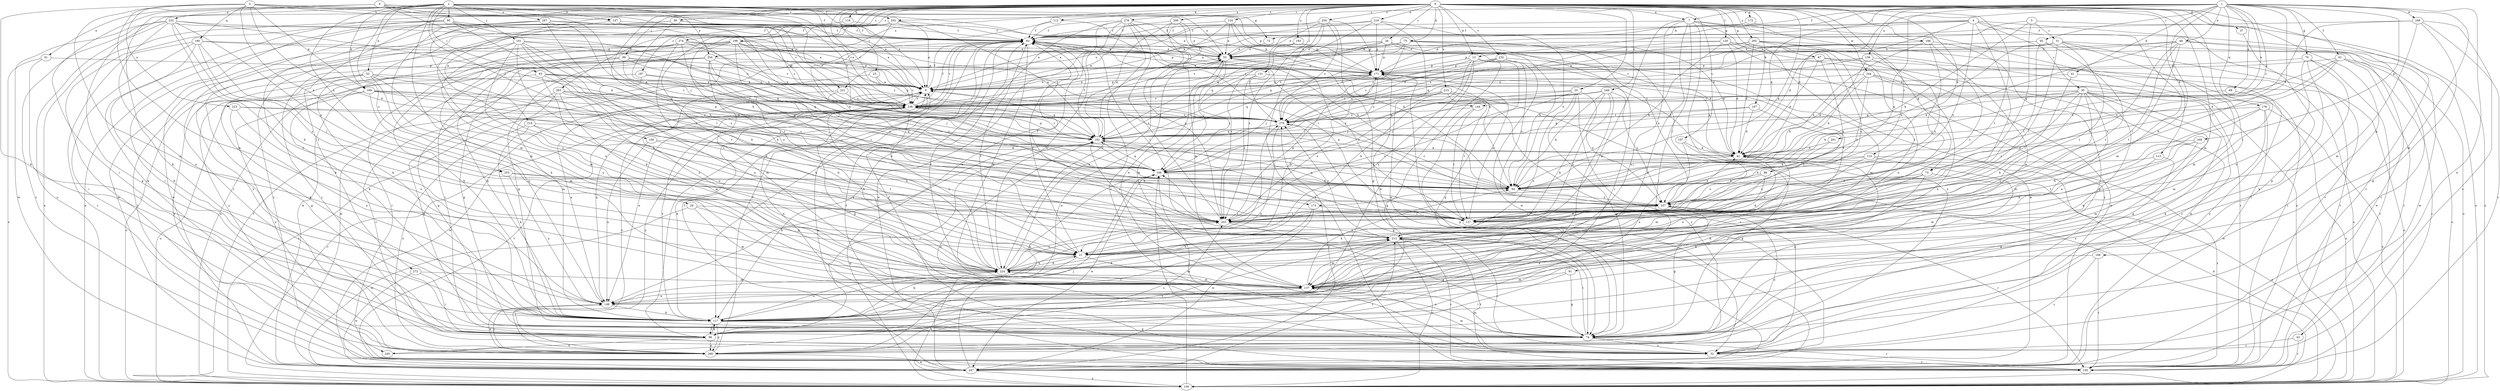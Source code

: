 strict digraph  {
0;
1;
2;
3;
4;
5;
6;
7;
9;
13;
21;
23;
25;
26;
29;
30;
31;
32;
37;
41;
42;
43;
49;
51;
52;
53;
59;
61;
63;
67;
69;
70;
72;
73;
74;
75;
84;
86;
91;
92;
93;
95;
96;
99;
100;
101;
106;
107;
112;
113;
115;
116;
117;
120;
121;
124;
127;
137;
139;
144;
147;
148;
159;
166;
168;
169;
171;
172;
173;
176;
180;
182;
186;
187;
192;
193;
197;
198;
201;
202;
203;
206;
213;
215;
216;
219;
221;
222;
223;
224;
232;
236;
240;
244;
246;
247;
248;
254;
255;
257;
259;
263;
265;
267;
268;
272;
274;
278;
279;
0 -> 7  [label=a];
0 -> 13  [label=b];
0 -> 23  [label=c];
0 -> 25  [label=c];
0 -> 26  [label=c];
0 -> 37  [label=d];
0 -> 59  [label=f];
0 -> 67  [label=g];
0 -> 75  [label=h];
0 -> 84  [label=h];
0 -> 86  [label=i];
0 -> 91  [label=i];
0 -> 99  [label=j];
0 -> 107  [label=k];
0 -> 112  [label=k];
0 -> 113  [label=k];
0 -> 115  [label=k];
0 -> 116  [label=k];
0 -> 120  [label=l];
0 -> 121  [label=l];
0 -> 124  [label=l];
0 -> 137  [label=m];
0 -> 159  [label=o];
0 -> 166  [label=p];
0 -> 172  [label=q];
0 -> 173  [label=q];
0 -> 186  [label=r];
0 -> 187  [label=r];
0 -> 192  [label=r];
0 -> 193  [label=s];
0 -> 197  [label=s];
0 -> 198  [label=s];
0 -> 206  [label=t];
0 -> 213  [label=t];
0 -> 215  [label=u];
0 -> 216  [label=u];
0 -> 219  [label=u];
0 -> 232  [label=v];
0 -> 236  [label=v];
0 -> 240  [label=w];
0 -> 244  [label=w];
0 -> 248  [label=x];
0 -> 254  [label=x];
0 -> 259  [label=y];
0 -> 263  [label=y];
0 -> 265  [label=y];
0 -> 272  [label=z];
0 -> 274  [label=z];
0 -> 278  [label=z];
1 -> 7  [label=a];
1 -> 9  [label=a];
1 -> 13  [label=b];
1 -> 21  [label=b];
1 -> 41  [label=d];
1 -> 42  [label=d];
1 -> 43  [label=e];
1 -> 49  [label=e];
1 -> 61  [label=f];
1 -> 63  [label=f];
1 -> 69  [label=g];
1 -> 70  [label=g];
1 -> 92  [label=i];
1 -> 127  [label=l];
1 -> 137  [label=m];
1 -> 139  [label=n];
1 -> 144  [label=n];
1 -> 168  [label=p];
1 -> 173  [label=q];
1 -> 176  [label=q];
1 -> 201  [label=s];
1 -> 202  [label=s];
1 -> 246  [label=w];
2 -> 9  [label=a];
2 -> 29  [label=c];
2 -> 51  [label=e];
2 -> 52  [label=e];
2 -> 72  [label=g];
2 -> 93  [label=i];
2 -> 95  [label=i];
2 -> 96  [label=i];
2 -> 100  [label=j];
2 -> 101  [label=j];
2 -> 106  [label=j];
2 -> 117  [label=k];
2 -> 137  [label=m];
2 -> 144  [label=n];
2 -> 147  [label=n];
2 -> 169  [label=p];
2 -> 236  [label=v];
2 -> 254  [label=x];
2 -> 255  [label=x];
2 -> 267  [label=y];
2 -> 279  [label=z];
3 -> 53  [label=e];
3 -> 63  [label=f];
3 -> 84  [label=h];
3 -> 117  [label=k];
3 -> 137  [label=m];
3 -> 147  [label=n];
3 -> 148  [label=n];
3 -> 169  [label=p];
3 -> 171  [label=p];
3 -> 180  [label=q];
3 -> 255  [label=x];
4 -> 30  [label=c];
4 -> 42  [label=d];
4 -> 72  [label=g];
4 -> 127  [label=l];
4 -> 137  [label=m];
4 -> 159  [label=o];
4 -> 182  [label=q];
4 -> 221  [label=u];
4 -> 257  [label=x];
5 -> 31  [label=c];
5 -> 73  [label=g];
5 -> 84  [label=h];
5 -> 159  [label=o];
5 -> 171  [label=p];
6 -> 9  [label=a];
6 -> 202  [label=s];
6 -> 221  [label=u];
6 -> 222  [label=u];
6 -> 223  [label=u];
6 -> 236  [label=v];
6 -> 279  [label=z];
7 -> 63  [label=f];
7 -> 73  [label=g];
7 -> 96  [label=i];
7 -> 117  [label=k];
7 -> 137  [label=m];
7 -> 148  [label=n];
7 -> 159  [label=o];
7 -> 247  [label=w];
7 -> 268  [label=y];
9 -> 63  [label=f];
9 -> 74  [label=g];
9 -> 148  [label=n];
9 -> 159  [label=o];
9 -> 171  [label=p];
9 -> 182  [label=q];
9 -> 236  [label=v];
13 -> 21  [label=b];
13 -> 74  [label=g];
13 -> 96  [label=i];
13 -> 117  [label=k];
13 -> 171  [label=p];
13 -> 224  [label=u];
13 -> 257  [label=x];
13 -> 279  [label=z];
21 -> 42  [label=d];
21 -> 63  [label=f];
21 -> 117  [label=k];
21 -> 137  [label=m];
21 -> 224  [label=u];
23 -> 9  [label=a];
23 -> 224  [label=u];
23 -> 236  [label=v];
25 -> 32  [label=c];
25 -> 74  [label=g];
25 -> 106  [label=j];
25 -> 203  [label=s];
25 -> 224  [label=u];
25 -> 236  [label=v];
25 -> 257  [label=x];
26 -> 9  [label=a];
26 -> 42  [label=d];
26 -> 53  [label=e];
26 -> 84  [label=h];
26 -> 171  [label=p];
26 -> 182  [label=q];
26 -> 236  [label=v];
26 -> 247  [label=w];
29 -> 21  [label=b];
29 -> 127  [label=l];
29 -> 137  [label=m];
29 -> 247  [label=w];
30 -> 21  [label=b];
30 -> 32  [label=c];
30 -> 74  [label=g];
30 -> 84  [label=h];
30 -> 117  [label=k];
30 -> 137  [label=m];
30 -> 159  [label=o];
30 -> 182  [label=q];
30 -> 203  [label=s];
30 -> 224  [label=u];
30 -> 236  [label=v];
31 -> 53  [label=e];
31 -> 84  [label=h];
31 -> 127  [label=l];
31 -> 137  [label=m];
31 -> 159  [label=o];
31 -> 192  [label=r];
31 -> 213  [label=t];
31 -> 279  [label=z];
32 -> 63  [label=f];
32 -> 106  [label=j];
32 -> 137  [label=m];
32 -> 182  [label=q];
32 -> 192  [label=r];
37 -> 74  [label=g];
41 -> 9  [label=a];
41 -> 127  [label=l];
41 -> 268  [label=y];
42 -> 106  [label=j];
42 -> 117  [label=k];
42 -> 137  [label=m];
42 -> 171  [label=p];
43 -> 32  [label=c];
43 -> 192  [label=r];
49 -> 32  [label=c];
49 -> 53  [label=e];
49 -> 84  [label=h];
49 -> 127  [label=l];
49 -> 171  [label=p];
49 -> 203  [label=s];
49 -> 213  [label=t];
49 -> 247  [label=w];
51 -> 96  [label=i];
51 -> 159  [label=o];
51 -> 171  [label=p];
52 -> 9  [label=a];
52 -> 74  [label=g];
52 -> 137  [label=m];
52 -> 159  [label=o];
52 -> 224  [label=u];
52 -> 257  [label=x];
52 -> 268  [label=y];
53 -> 63  [label=f];
53 -> 106  [label=j];
53 -> 137  [label=m];
53 -> 171  [label=p];
59 -> 53  [label=e];
59 -> 63  [label=f];
59 -> 106  [label=j];
59 -> 117  [label=k];
59 -> 236  [label=v];
59 -> 247  [label=w];
59 -> 268  [label=y];
61 -> 32  [label=c];
61 -> 42  [label=d];
61 -> 159  [label=o];
61 -> 171  [label=p];
61 -> 192  [label=r];
61 -> 236  [label=v];
61 -> 257  [label=x];
63 -> 53  [label=e];
63 -> 84  [label=h];
63 -> 96  [label=i];
63 -> 137  [label=m];
63 -> 213  [label=t];
63 -> 236  [label=v];
63 -> 257  [label=x];
67 -> 42  [label=d];
67 -> 159  [label=o];
67 -> 171  [label=p];
67 -> 247  [label=w];
67 -> 257  [label=x];
69 -> 137  [label=m];
69 -> 236  [label=v];
70 -> 96  [label=i];
70 -> 117  [label=k];
70 -> 171  [label=p];
70 -> 192  [label=r];
70 -> 224  [label=u];
72 -> 53  [label=e];
73 -> 84  [label=h];
73 -> 117  [label=k];
73 -> 159  [label=o];
73 -> 203  [label=s];
73 -> 224  [label=u];
74 -> 9  [label=a];
74 -> 32  [label=c];
74 -> 137  [label=m];
74 -> 192  [label=r];
74 -> 213  [label=t];
74 -> 224  [label=u];
75 -> 9  [label=a];
75 -> 53  [label=e];
75 -> 96  [label=i];
75 -> 127  [label=l];
75 -> 182  [label=q];
75 -> 236  [label=v];
75 -> 257  [label=x];
75 -> 279  [label=z];
84 -> 9  [label=a];
84 -> 257  [label=x];
84 -> 279  [label=z];
86 -> 21  [label=b];
86 -> 84  [label=h];
86 -> 257  [label=x];
91 -> 74  [label=g];
91 -> 96  [label=i];
91 -> 137  [label=m];
92 -> 53  [label=e];
92 -> 127  [label=l];
92 -> 213  [label=t];
92 -> 236  [label=v];
92 -> 247  [label=w];
93 -> 9  [label=a];
93 -> 21  [label=b];
93 -> 117  [label=k];
93 -> 182  [label=q];
93 -> 203  [label=s];
93 -> 236  [label=v];
95 -> 9  [label=a];
95 -> 63  [label=f];
95 -> 96  [label=i];
95 -> 127  [label=l];
95 -> 159  [label=o];
95 -> 182  [label=q];
95 -> 268  [label=y];
96 -> 117  [label=k];
96 -> 268  [label=y];
96 -> 240  [label=s];
99 -> 106  [label=j];
99 -> 117  [label=k];
99 -> 148  [label=n];
99 -> 171  [label=p];
99 -> 182  [label=q];
99 -> 236  [label=v];
99 -> 268  [label=y];
100 -> 42  [label=d];
100 -> 148  [label=n];
100 -> 213  [label=t];
101 -> 21  [label=b];
101 -> 53  [label=e];
101 -> 84  [label=h];
101 -> 137  [label=m];
101 -> 192  [label=r];
101 -> 213  [label=t];
101 -> 224  [label=u];
101 -> 236  [label=v];
101 -> 257  [label=x];
106 -> 84  [label=h];
106 -> 117  [label=k];
106 -> 182  [label=q];
106 -> 247  [label=w];
107 -> 42  [label=d];
107 -> 127  [label=l];
107 -> 182  [label=q];
107 -> 279  [label=z];
112 -> 63  [label=f];
112 -> 117  [label=k];
112 -> 171  [label=p];
113 -> 74  [label=g];
113 -> 106  [label=j];
113 -> 137  [label=m];
115 -> 74  [label=g];
115 -> 84  [label=h];
115 -> 106  [label=j];
115 -> 192  [label=r];
115 -> 203  [label=s];
116 -> 63  [label=f];
116 -> 117  [label=k];
117 -> 74  [label=g];
117 -> 96  [label=i];
117 -> 213  [label=t];
117 -> 224  [label=u];
117 -> 236  [label=v];
117 -> 268  [label=y];
120 -> 42  [label=d];
120 -> 53  [label=e];
120 -> 84  [label=h];
120 -> 192  [label=r];
120 -> 247  [label=w];
120 -> 268  [label=y];
120 -> 279  [label=z];
121 -> 9  [label=a];
121 -> 42  [label=d];
121 -> 106  [label=j];
121 -> 203  [label=s];
124 -> 53  [label=e];
124 -> 63  [label=f];
124 -> 84  [label=h];
124 -> 171  [label=p];
124 -> 203  [label=s];
127 -> 53  [label=e];
127 -> 171  [label=p];
137 -> 53  [label=e];
137 -> 63  [label=f];
137 -> 84  [label=h];
137 -> 148  [label=n];
139 -> 84  [label=h];
139 -> 171  [label=p];
139 -> 203  [label=s];
139 -> 236  [label=v];
139 -> 257  [label=x];
144 -> 32  [label=c];
144 -> 127  [label=l];
144 -> 279  [label=z];
147 -> 63  [label=f];
147 -> 182  [label=q];
147 -> 224  [label=u];
147 -> 279  [label=z];
148 -> 9  [label=a];
148 -> 117  [label=k];
148 -> 268  [label=y];
159 -> 42  [label=d];
159 -> 63  [label=f];
159 -> 106  [label=j];
159 -> 182  [label=q];
159 -> 224  [label=u];
159 -> 236  [label=v];
166 -> 32  [label=c];
166 -> 192  [label=r];
166 -> 224  [label=u];
168 -> 21  [label=b];
168 -> 42  [label=d];
168 -> 137  [label=m];
168 -> 213  [label=t];
169 -> 84  [label=h];
169 -> 106  [label=j];
169 -> 137  [label=m];
169 -> 159  [label=o];
169 -> 182  [label=q];
169 -> 236  [label=v];
169 -> 268  [label=y];
171 -> 9  [label=a];
171 -> 21  [label=b];
171 -> 74  [label=g];
171 -> 106  [label=j];
171 -> 182  [label=q];
172 -> 63  [label=f];
172 -> 192  [label=r];
173 -> 117  [label=k];
173 -> 127  [label=l];
173 -> 247  [label=w];
176 -> 21  [label=b];
176 -> 117  [label=k];
176 -> 159  [label=o];
176 -> 224  [label=u];
176 -> 247  [label=w];
176 -> 279  [label=z];
180 -> 53  [label=e];
180 -> 96  [label=i];
180 -> 117  [label=k];
180 -> 127  [label=l];
180 -> 171  [label=p];
180 -> 192  [label=r];
180 -> 203  [label=s];
182 -> 42  [label=d];
182 -> 63  [label=f];
182 -> 96  [label=i];
182 -> 117  [label=k];
182 -> 127  [label=l];
182 -> 213  [label=t];
182 -> 236  [label=v];
186 -> 53  [label=e];
186 -> 74  [label=g];
186 -> 84  [label=h];
186 -> 127  [label=l];
186 -> 137  [label=m];
187 -> 9  [label=a];
187 -> 74  [label=g];
187 -> 106  [label=j];
187 -> 224  [label=u];
192 -> 9  [label=a];
192 -> 63  [label=f];
192 -> 213  [label=t];
193 -> 42  [label=d];
193 -> 53  [label=e];
193 -> 203  [label=s];
197 -> 42  [label=d];
197 -> 74  [label=g];
197 -> 148  [label=n];
198 -> 9  [label=a];
198 -> 53  [label=e];
198 -> 74  [label=g];
198 -> 117  [label=k];
198 -> 127  [label=l];
198 -> 159  [label=o];
198 -> 182  [label=q];
198 -> 203  [label=s];
198 -> 247  [label=w];
201 -> 42  [label=d];
201 -> 84  [label=h];
202 -> 9  [label=a];
202 -> 21  [label=b];
202 -> 63  [label=f];
202 -> 84  [label=h];
202 -> 182  [label=q];
202 -> 192  [label=r];
202 -> 213  [label=t];
202 -> 247  [label=w];
203 -> 63  [label=f];
203 -> 74  [label=g];
203 -> 106  [label=j];
203 -> 171  [label=p];
203 -> 213  [label=t];
206 -> 53  [label=e];
206 -> 63  [label=f];
206 -> 137  [label=m];
206 -> 182  [label=q];
206 -> 224  [label=u];
213 -> 21  [label=b];
213 -> 32  [label=c];
213 -> 137  [label=m];
213 -> 159  [label=o];
213 -> 192  [label=r];
213 -> 279  [label=z];
215 -> 106  [label=j];
215 -> 127  [label=l];
215 -> 159  [label=o];
215 -> 203  [label=s];
215 -> 236  [label=v];
215 -> 268  [label=y];
215 -> 279  [label=z];
216 -> 9  [label=a];
216 -> 63  [label=f];
216 -> 84  [label=h];
216 -> 171  [label=p];
216 -> 182  [label=q];
216 -> 247  [label=w];
219 -> 21  [label=b];
219 -> 117  [label=k];
219 -> 182  [label=q];
219 -> 213  [label=t];
219 -> 268  [label=y];
221 -> 84  [label=h];
221 -> 236  [label=v];
221 -> 247  [label=w];
222 -> 9  [label=a];
222 -> 21  [label=b];
222 -> 42  [label=d];
222 -> 63  [label=f];
222 -> 74  [label=g];
222 -> 148  [label=n];
222 -> 192  [label=r];
222 -> 224  [label=u];
222 -> 247  [label=w];
222 -> 257  [label=x];
223 -> 106  [label=j];
223 -> 148  [label=n];
223 -> 224  [label=u];
223 -> 279  [label=z];
224 -> 9  [label=a];
224 -> 21  [label=b];
224 -> 53  [label=e];
224 -> 63  [label=f];
224 -> 137  [label=m];
224 -> 203  [label=s];
224 -> 279  [label=z];
232 -> 137  [label=m];
232 -> 171  [label=p];
232 -> 182  [label=q];
232 -> 213  [label=t];
232 -> 236  [label=v];
236 -> 53  [label=e];
236 -> 63  [label=f];
236 -> 117  [label=k];
236 -> 148  [label=n];
236 -> 182  [label=q];
236 -> 224  [label=u];
236 -> 268  [label=y];
236 -> 279  [label=z];
240 -> 213  [label=t];
244 -> 9  [label=a];
244 -> 32  [label=c];
244 -> 42  [label=d];
244 -> 84  [label=h];
244 -> 148  [label=n];
244 -> 159  [label=o];
244 -> 257  [label=x];
246 -> 32  [label=c];
246 -> 63  [label=f];
246 -> 74  [label=g];
246 -> 137  [label=m];
246 -> 192  [label=r];
246 -> 257  [label=x];
247 -> 63  [label=f];
247 -> 106  [label=j];
247 -> 159  [label=o];
247 -> 171  [label=p];
247 -> 213  [label=t];
247 -> 236  [label=v];
247 -> 279  [label=z];
248 -> 21  [label=b];
248 -> 84  [label=h];
248 -> 96  [label=i];
248 -> 106  [label=j];
248 -> 182  [label=q];
248 -> 213  [label=t];
248 -> 236  [label=v];
248 -> 257  [label=x];
254 -> 21  [label=b];
254 -> 74  [label=g];
254 -> 96  [label=i];
254 -> 137  [label=m];
254 -> 171  [label=p];
254 -> 203  [label=s];
254 -> 247  [label=w];
254 -> 279  [label=z];
255 -> 84  [label=h];
255 -> 148  [label=n];
255 -> 203  [label=s];
257 -> 42  [label=d];
257 -> 74  [label=g];
257 -> 127  [label=l];
257 -> 182  [label=q];
257 -> 192  [label=r];
257 -> 203  [label=s];
259 -> 9  [label=a];
259 -> 53  [label=e];
259 -> 63  [label=f];
259 -> 74  [label=g];
259 -> 171  [label=p];
259 -> 192  [label=r];
259 -> 203  [label=s];
259 -> 279  [label=z];
263 -> 21  [label=b];
263 -> 32  [label=c];
263 -> 74  [label=g];
263 -> 137  [label=m];
263 -> 182  [label=q];
263 -> 224  [label=u];
263 -> 236  [label=v];
265 -> 42  [label=d];
265 -> 53  [label=e];
265 -> 148  [label=n];
265 -> 182  [label=q];
265 -> 192  [label=r];
265 -> 203  [label=s];
265 -> 213  [label=t];
265 -> 279  [label=z];
267 -> 9  [label=a];
267 -> 32  [label=c];
267 -> 63  [label=f];
267 -> 84  [label=h];
267 -> 127  [label=l];
267 -> 137  [label=m];
267 -> 159  [label=o];
267 -> 213  [label=t];
267 -> 236  [label=v];
268 -> 53  [label=e];
268 -> 63  [label=f];
268 -> 148  [label=n];
268 -> 203  [label=s];
268 -> 236  [label=v];
268 -> 247  [label=w];
268 -> 257  [label=x];
272 -> 96  [label=i];
272 -> 137  [label=m];
272 -> 247  [label=w];
274 -> 32  [label=c];
274 -> 53  [label=e];
274 -> 117  [label=k];
274 -> 192  [label=r];
274 -> 203  [label=s];
274 -> 224  [label=u];
274 -> 236  [label=v];
274 -> 279  [label=z];
278 -> 32  [label=c];
278 -> 63  [label=f];
278 -> 84  [label=h];
278 -> 117  [label=k];
278 -> 127  [label=l];
278 -> 148  [label=n];
278 -> 203  [label=s];
278 -> 224  [label=u];
278 -> 247  [label=w];
279 -> 63  [label=f];
279 -> 74  [label=g];
279 -> 148  [label=n];
279 -> 182  [label=q];
279 -> 236  [label=v];
}
